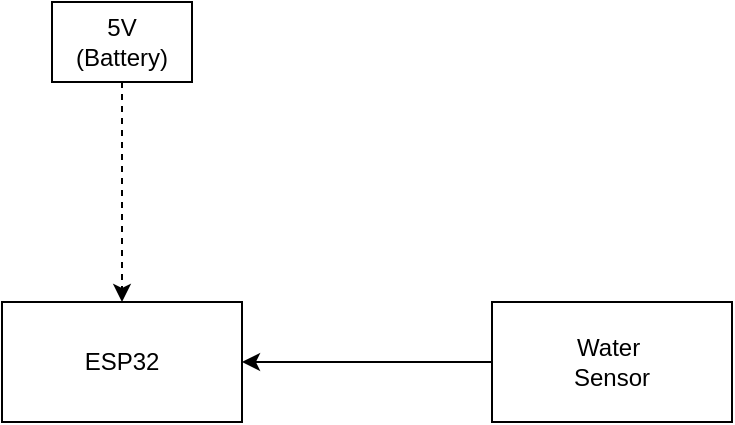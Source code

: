 <mxfile version="14.1.8" type="device"><diagram id="G-Lf_Y88qrDt_9Rdt0pb" name="Page-1"><mxGraphModel dx="1278" dy="599" grid="0" gridSize="10" guides="1" tooltips="1" connect="1" arrows="1" fold="1" page="1" pageScale="1" pageWidth="827" pageHeight="1169" math="0" shadow="0"><root><mxCell id="0"/><mxCell id="1" parent="0"/><mxCell id="Jb9sBDdXQd8AXsTyPi_T-1" value="5V&lt;br&gt;(Battery)" style="rounded=0;whiteSpace=wrap;html=1;" vertex="1" parent="1"><mxGeometry x="180" y="120" width="70" height="40" as="geometry"/></mxCell><mxCell id="Jb9sBDdXQd8AXsTyPi_T-2" value="ESP32" style="rounded=0;whiteSpace=wrap;html=1;" vertex="1" parent="1"><mxGeometry x="155" y="270" width="120" height="60" as="geometry"/></mxCell><mxCell id="Jb9sBDdXQd8AXsTyPi_T-3" value="Water&amp;nbsp;&lt;br&gt;Sensor" style="rounded=0;whiteSpace=wrap;html=1;" vertex="1" parent="1"><mxGeometry x="400" y="270" width="120" height="60" as="geometry"/></mxCell><mxCell id="Jb9sBDdXQd8AXsTyPi_T-4" value="" style="endArrow=classic;html=1;exitX=0;exitY=0.5;exitDx=0;exitDy=0;entryX=1;entryY=0.5;entryDx=0;entryDy=0;" edge="1" parent="1" source="Jb9sBDdXQd8AXsTyPi_T-3" target="Jb9sBDdXQd8AXsTyPi_T-2"><mxGeometry width="50" height="50" relative="1" as="geometry"><mxPoint x="220" y="280" as="sourcePoint"/><mxPoint x="270" y="230" as="targetPoint"/></mxGeometry></mxCell><mxCell id="Jb9sBDdXQd8AXsTyPi_T-5" value="" style="endArrow=classic;html=1;exitX=0.5;exitY=1;exitDx=0;exitDy=0;entryX=0.5;entryY=0;entryDx=0;entryDy=0;dashed=1;" edge="1" parent="1" source="Jb9sBDdXQd8AXsTyPi_T-1" target="Jb9sBDdXQd8AXsTyPi_T-2"><mxGeometry width="50" height="50" relative="1" as="geometry"><mxPoint x="275" y="220" as="sourcePoint"/><mxPoint x="150" y="220" as="targetPoint"/></mxGeometry></mxCell></root></mxGraphModel></diagram></mxfile>